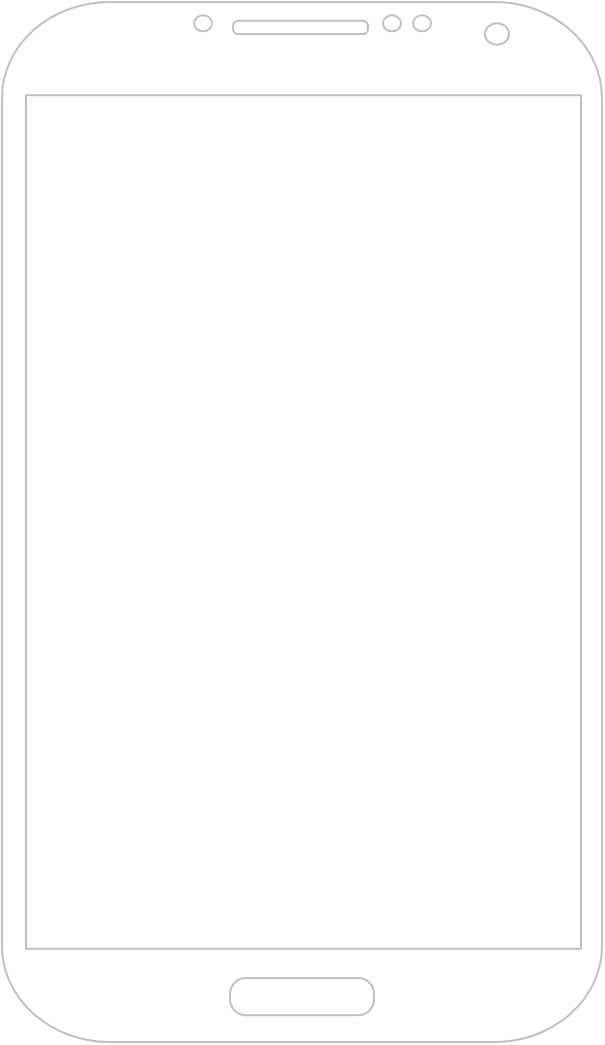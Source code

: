 <mxfile>
    <diagram id="gfraEYIydit4mH_1Xf5X" name="Page-1">
        <mxGraphModel dx="524" dy="622" grid="1" gridSize="10" guides="1" tooltips="1" connect="1" arrows="1" fold="1" page="1" pageScale="1" pageWidth="827" pageHeight="1169" math="0" shadow="0">
            <root>
                <mxCell id="0"/>
                <mxCell id="1" parent="0"/>
                <mxCell id="2" value="" style="verticalLabelPosition=bottom;verticalAlign=top;html=1;shadow=0;dashed=0;strokeWidth=1;shape=mxgraph.android.phone2;strokeColor=#c0c0c0;" vertex="1" parent="1">
                    <mxGeometry x="100" y="30" width="300" height="520" as="geometry"/>
                </mxCell>
            </root>
        </mxGraphModel>
    </diagram>
</mxfile>